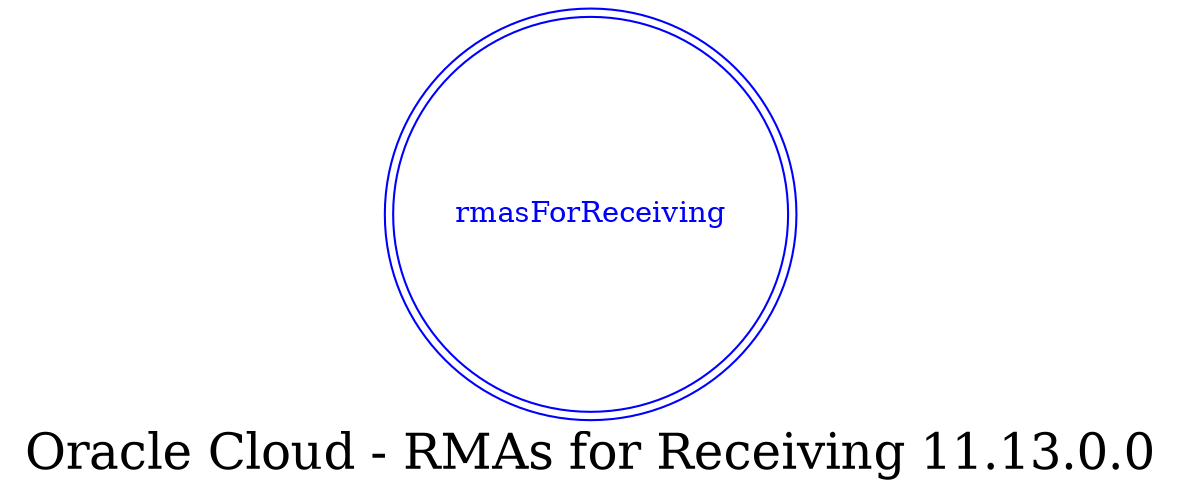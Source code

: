digraph LexiconGraph {
graph[label="Oracle Cloud - RMAs for Receiving 11.13.0.0", fontsize=24]
splines=true
"rmasForReceiving" [color=blue, fontcolor=blue, shape=doublecircle]
}
